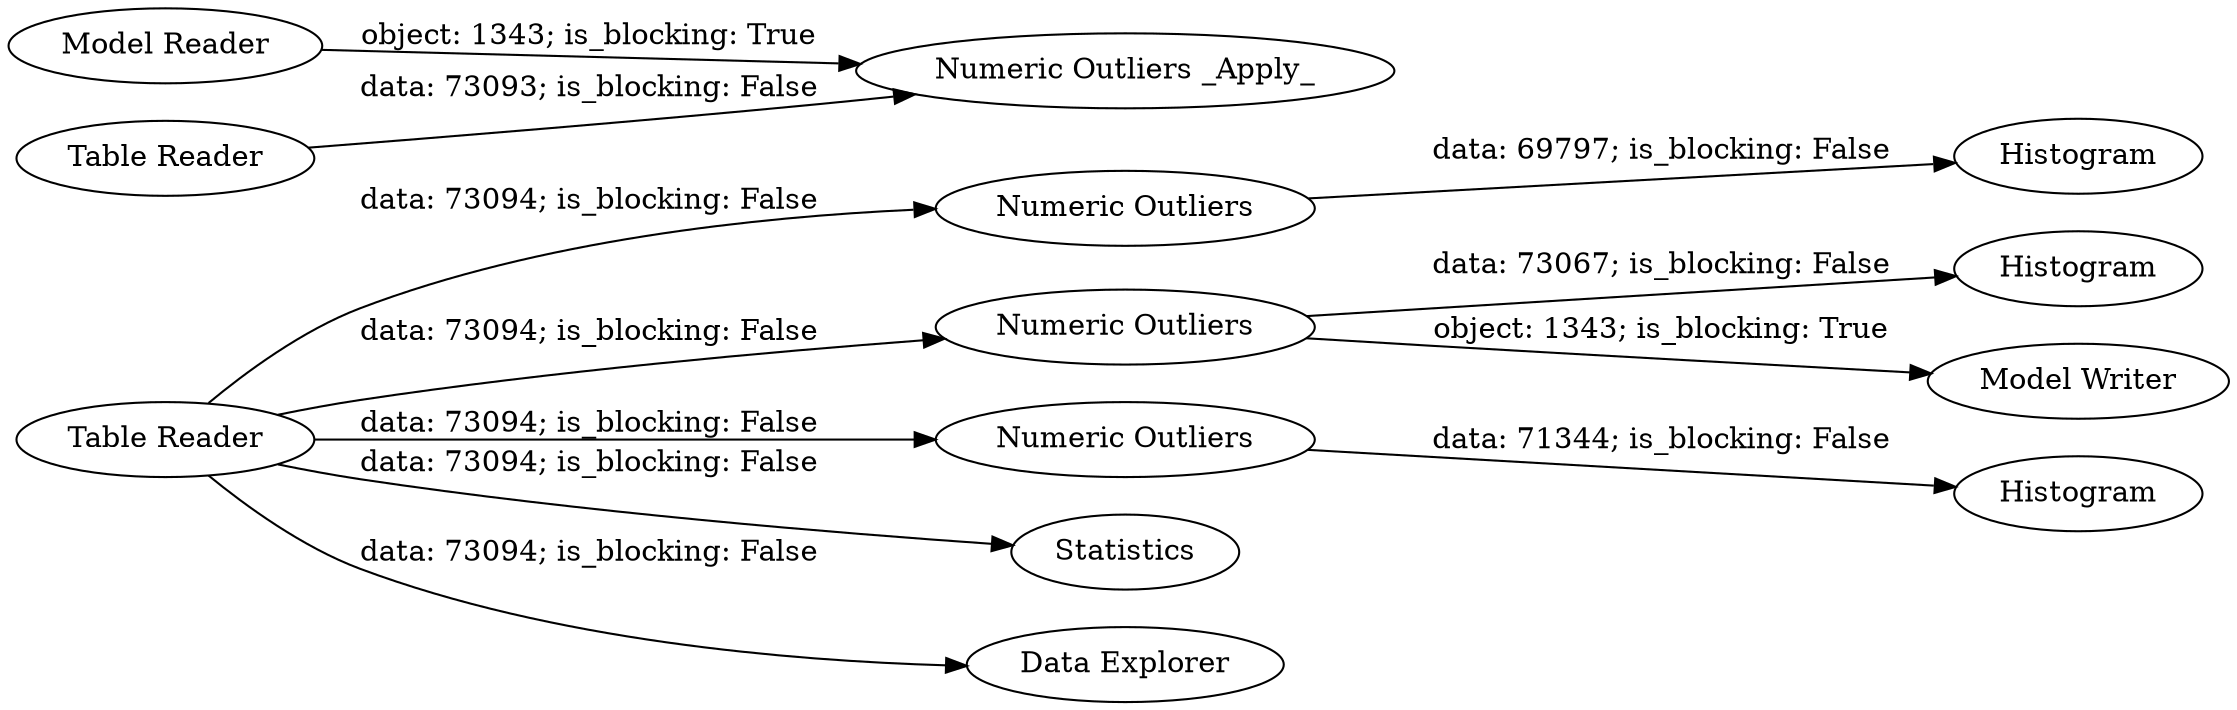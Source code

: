 digraph {
	"7775863282980683949_4" [label="Numeric Outliers"]
	"7775863282980683949_5" [label="Numeric Outliers"]
	"7775863282980683949_18" [label=Histogram]
	"7775863282980683949_23" [label="Model Reader"]
	"7775863282980683949_7" [label="Numeric Outliers _Apply_"]
	"7775863282980683949_20" [label="Table Reader"]
	"7775863282980683949_3" [label="Numeric Outliers"]
	"7775863282980683949_2" [label=Statistics]
	"7775863282980683949_16" [label=Histogram]
	"7775863282980683949_17" [label=Histogram]
	"7775863282980683949_22" [label="Table Reader"]
	"7775863282980683949_21" [label="Model Writer"]
	"7775863282980683949_19" [label="Data Explorer"]
	"7775863282980683949_22" -> "7775863282980683949_2" [label="data: 73094; is_blocking: False"]
	"7775863282980683949_22" -> "7775863282980683949_5" [label="data: 73094; is_blocking: False"]
	"7775863282980683949_5" -> "7775863282980683949_21" [label="object: 1343; is_blocking: True"]
	"7775863282980683949_20" -> "7775863282980683949_7" [label="data: 73093; is_blocking: False"]
	"7775863282980683949_4" -> "7775863282980683949_16" [label="data: 69797; is_blocking: False"]
	"7775863282980683949_23" -> "7775863282980683949_7" [label="object: 1343; is_blocking: True"]
	"7775863282980683949_22" -> "7775863282980683949_3" [label="data: 73094; is_blocking: False"]
	"7775863282980683949_5" -> "7775863282980683949_18" [label="data: 73067; is_blocking: False"]
	"7775863282980683949_3" -> "7775863282980683949_17" [label="data: 71344; is_blocking: False"]
	"7775863282980683949_22" -> "7775863282980683949_19" [label="data: 73094; is_blocking: False"]
	"7775863282980683949_22" -> "7775863282980683949_4" [label="data: 73094; is_blocking: False"]
	rankdir=LR
}
